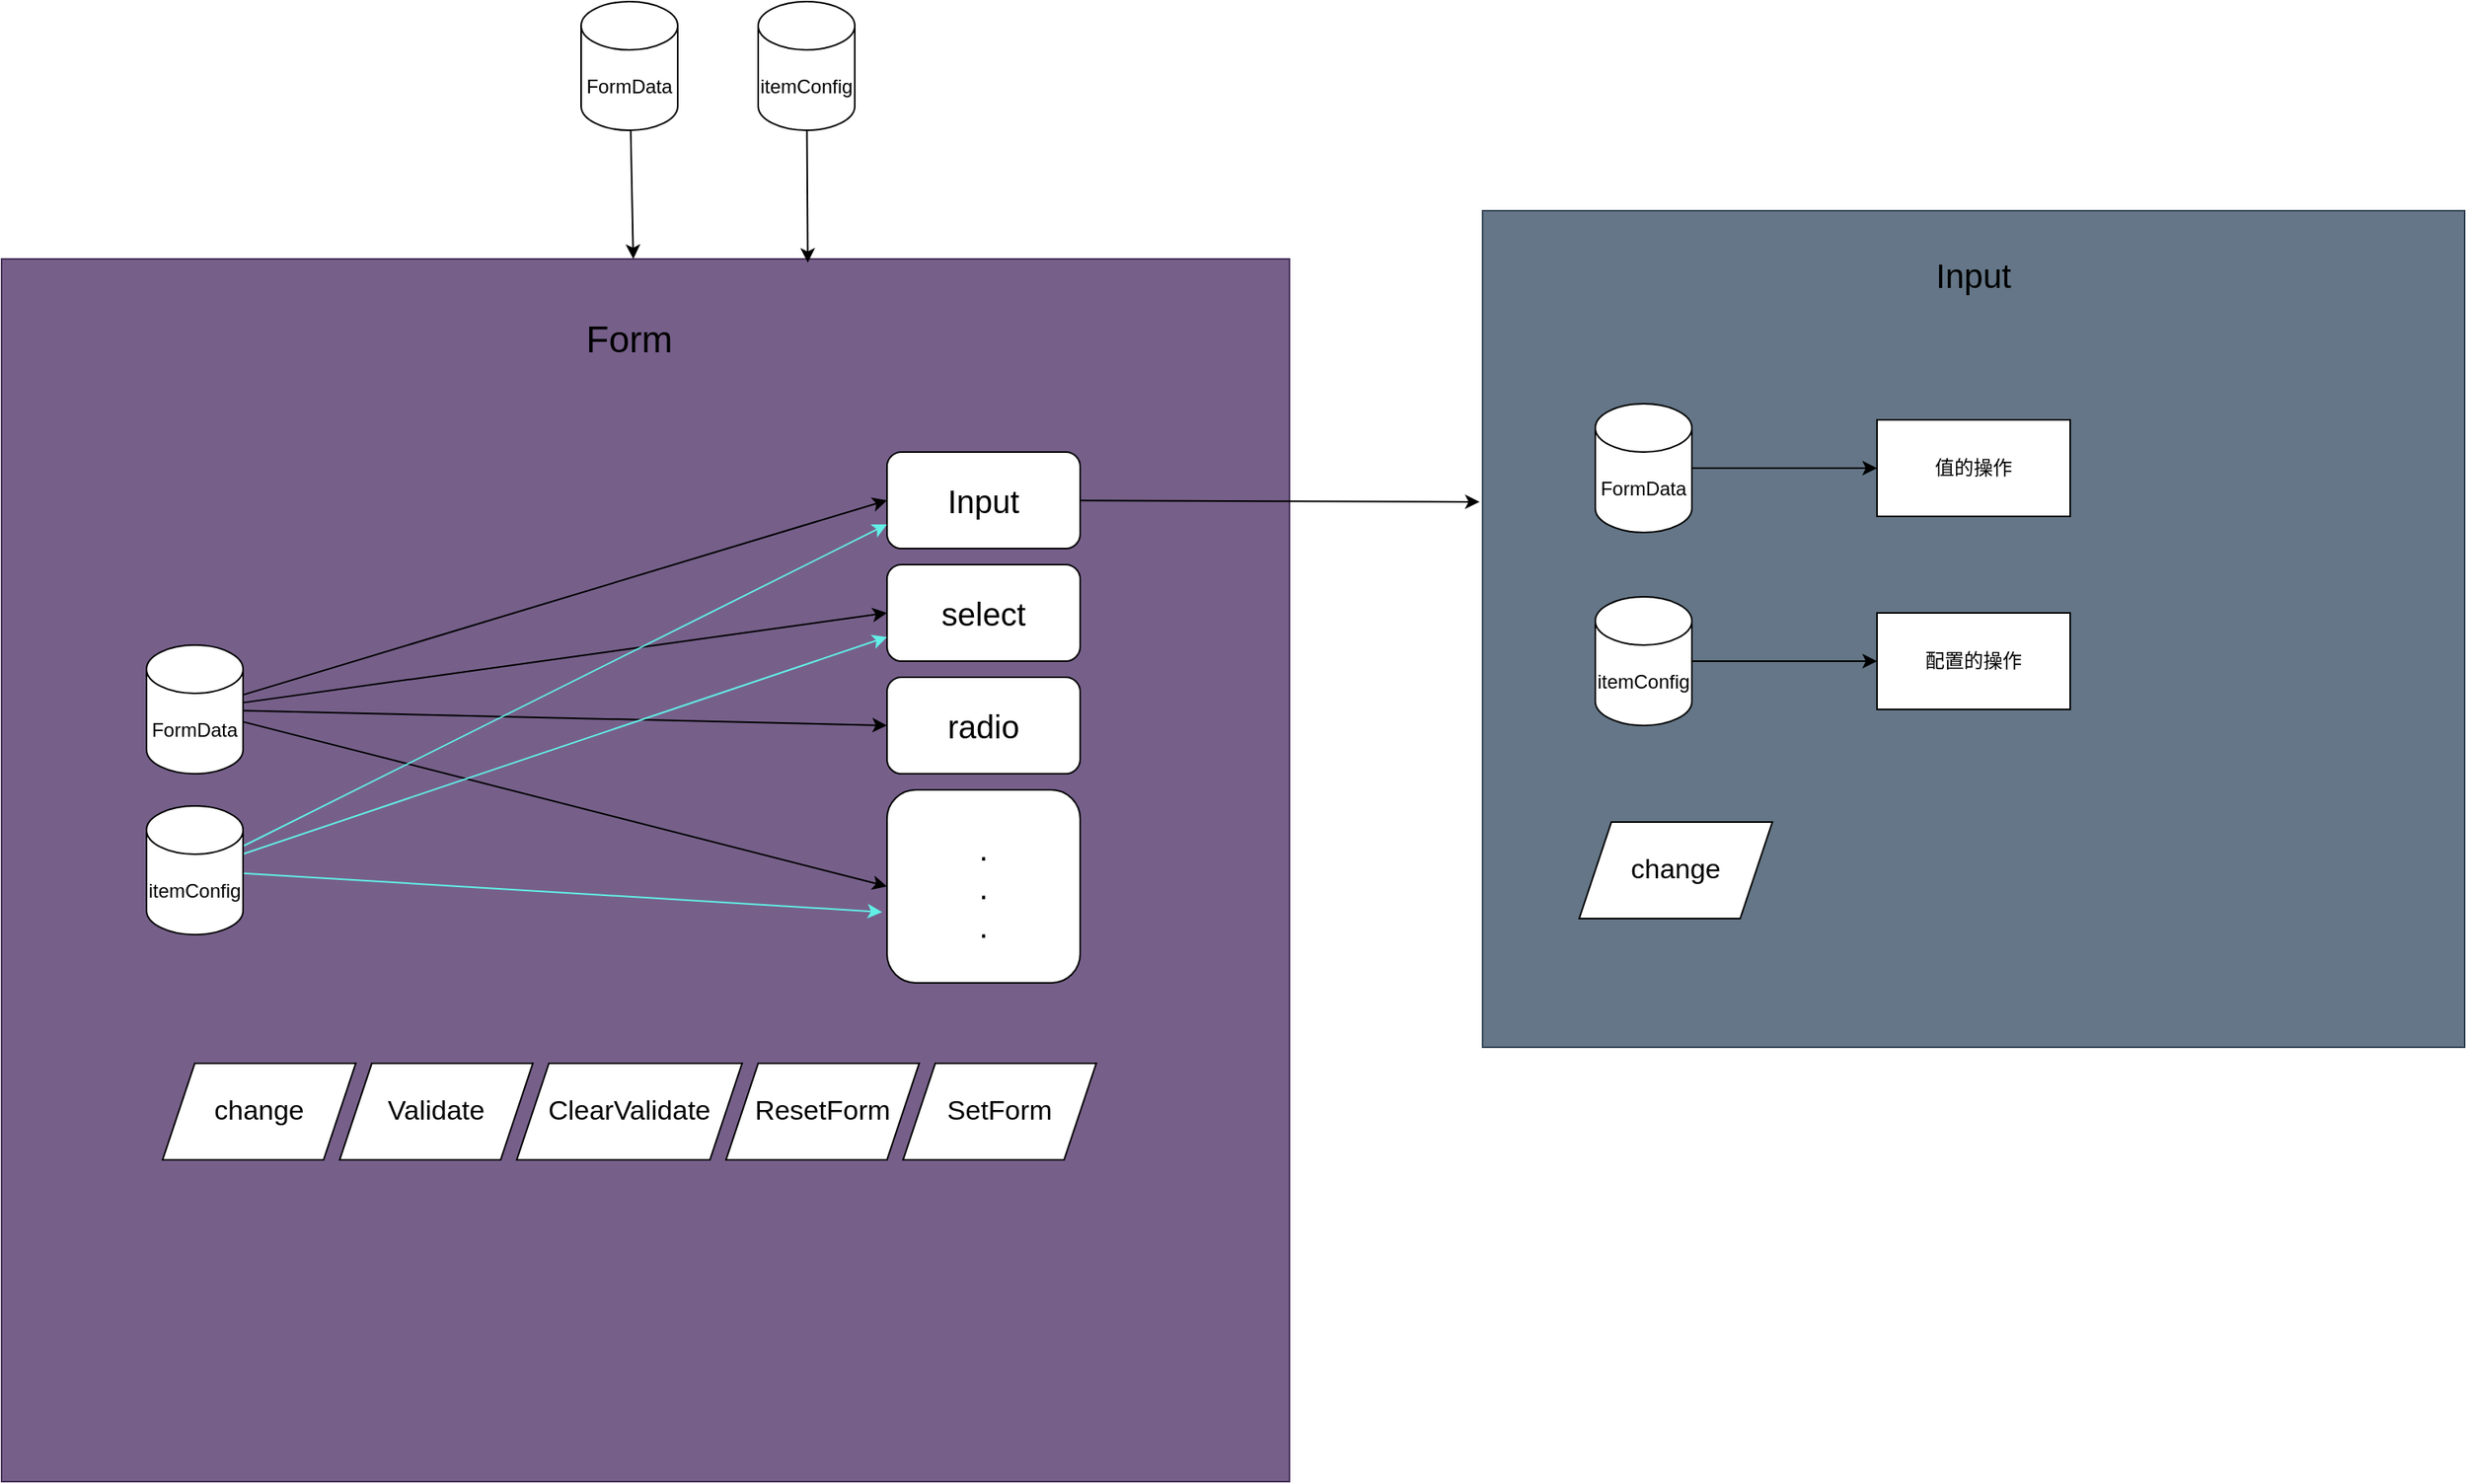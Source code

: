 <mxfile>
    <diagram id="lrm1NjbK6483Ms1hoKX5" name="第 1 页">
        <mxGraphModel dx="1449" dy="929" grid="1" gridSize="10" guides="1" tooltips="1" connect="1" arrows="1" fold="1" page="1" pageScale="1" pageWidth="1920" pageHeight="1200" background="none" math="0" shadow="0">
            <root>
                <mxCell id="0"/>
                <mxCell id="1" parent="0"/>
                <mxCell id="6" value="" style="rounded=0;whiteSpace=wrap;html=1;fillColor=#76608a;strokeColor=#432D57;fontColor=#ffffff;" vertex="1" parent="1">
                    <mxGeometry x="60" y="240" width="800" height="760" as="geometry"/>
                </mxCell>
                <mxCell id="7" value="&lt;font style=&quot;font-size: 23px&quot;&gt;Form&lt;/font&gt;" style="text;html=1;strokeColor=none;fillColor=none;align=center;verticalAlign=middle;whiteSpace=wrap;rounded=0;" vertex="1" parent="1">
                    <mxGeometry x="430" y="280" width="40" height="20" as="geometry"/>
                </mxCell>
                <mxCell id="11" style="edgeStyle=none;html=1;" edge="1" parent="1" source="10" target="6">
                    <mxGeometry relative="1" as="geometry"/>
                </mxCell>
                <mxCell id="10" value="FormData" style="shape=cylinder3;whiteSpace=wrap;html=1;boundedLbl=1;backgroundOutline=1;size=15;" vertex="1" parent="1">
                    <mxGeometry x="420" y="80" width="60" height="80" as="geometry"/>
                </mxCell>
                <mxCell id="28" style="edgeStyle=none;html=1;entryX=-0.003;entryY=0.348;entryDx=0;entryDy=0;entryPerimeter=0;" edge="1" parent="1" source="12" target="21">
                    <mxGeometry relative="1" as="geometry"/>
                </mxCell>
                <mxCell id="12" value="&lt;font style=&quot;font-size: 20px&quot;&gt;Input&lt;/font&gt;" style="rounded=1;whiteSpace=wrap;html=1;" vertex="1" parent="1">
                    <mxGeometry x="610" y="360" width="120" height="60" as="geometry"/>
                </mxCell>
                <mxCell id="13" value="&lt;font style=&quot;font-size: 20px&quot;&gt;select&lt;/font&gt;" style="rounded=1;whiteSpace=wrap;html=1;" vertex="1" parent="1">
                    <mxGeometry x="610" y="430" width="120" height="60" as="geometry"/>
                </mxCell>
                <mxCell id="14" value="&lt;font style=&quot;font-size: 20px&quot;&gt;radio&lt;/font&gt;" style="rounded=1;whiteSpace=wrap;html=1;" vertex="1" parent="1">
                    <mxGeometry x="610" y="500" width="120" height="60" as="geometry"/>
                </mxCell>
                <mxCell id="15" value="&lt;font style=&quot;font-size: 20px&quot;&gt;.&lt;br&gt;.&lt;br&gt;.&lt;br&gt;&lt;/font&gt;" style="rounded=1;whiteSpace=wrap;html=1;" vertex="1" parent="1">
                    <mxGeometry x="610" y="570" width="120" height="120" as="geometry"/>
                </mxCell>
                <mxCell id="17" style="edgeStyle=none;html=1;entryX=0;entryY=0.5;entryDx=0;entryDy=0;" edge="1" parent="1" source="16" target="12">
                    <mxGeometry relative="1" as="geometry"/>
                </mxCell>
                <mxCell id="18" style="edgeStyle=none;html=1;entryX=0;entryY=0.5;entryDx=0;entryDy=0;" edge="1" parent="1" source="16" target="13">
                    <mxGeometry relative="1" as="geometry"/>
                </mxCell>
                <mxCell id="19" style="edgeStyle=none;html=1;entryX=0;entryY=0.5;entryDx=0;entryDy=0;" edge="1" parent="1" source="16" target="14">
                    <mxGeometry relative="1" as="geometry"/>
                </mxCell>
                <mxCell id="20" style="edgeStyle=none;html=1;entryX=0;entryY=0.5;entryDx=0;entryDy=0;" edge="1" parent="1" source="16" target="15">
                    <mxGeometry relative="1" as="geometry"/>
                </mxCell>
                <mxCell id="16" value="FormData" style="shape=cylinder3;whiteSpace=wrap;html=1;boundedLbl=1;backgroundOutline=1;size=15;" vertex="1" parent="1">
                    <mxGeometry x="150" y="480" width="60" height="80" as="geometry"/>
                </mxCell>
                <mxCell id="21" value="" style="rounded=0;whiteSpace=wrap;html=1;fillColor=#647687;strokeColor=#314354;fontColor=#ffffff;" vertex="1" parent="1">
                    <mxGeometry x="980" y="210" width="610" height="520" as="geometry"/>
                </mxCell>
                <mxCell id="23" value="&lt;font style=&quot;font-size: 17px&quot;&gt;change&lt;/font&gt;" style="shape=parallelogram;perimeter=parallelogramPerimeter;whiteSpace=wrap;html=1;fixedSize=1;" vertex="1" parent="1">
                    <mxGeometry x="160" y="740" width="120" height="60" as="geometry"/>
                </mxCell>
                <mxCell id="24" value="&lt;font style=&quot;font-size: 17px&quot;&gt;Validate&lt;/font&gt;" style="shape=parallelogram;perimeter=parallelogramPerimeter;whiteSpace=wrap;html=1;fixedSize=1;" vertex="1" parent="1">
                    <mxGeometry x="270" y="740" width="120" height="60" as="geometry"/>
                </mxCell>
                <mxCell id="25" value="&lt;font style=&quot;font-size: 17px&quot;&gt;ClearValidate&lt;/font&gt;" style="shape=parallelogram;perimeter=parallelogramPerimeter;whiteSpace=wrap;html=1;fixedSize=1;" vertex="1" parent="1">
                    <mxGeometry x="380" y="740" width="140" height="60" as="geometry"/>
                </mxCell>
                <mxCell id="26" value="&lt;font style=&quot;font-size: 17px&quot;&gt;ResetForm&lt;/font&gt;" style="shape=parallelogram;perimeter=parallelogramPerimeter;whiteSpace=wrap;html=1;fixedSize=1;" vertex="1" parent="1">
                    <mxGeometry x="510" y="740" width="120" height="60" as="geometry"/>
                </mxCell>
                <mxCell id="27" value="&lt;font style=&quot;font-size: 17px&quot;&gt;SetForm&lt;/font&gt;" style="shape=parallelogram;perimeter=parallelogramPerimeter;whiteSpace=wrap;html=1;fixedSize=1;" vertex="1" parent="1">
                    <mxGeometry x="620" y="740" width="120" height="60" as="geometry"/>
                </mxCell>
                <mxCell id="29" value="&lt;font style=&quot;font-size: 21px&quot;&gt;Input&lt;/font&gt;" style="text;html=1;strokeColor=none;fillColor=none;align=center;verticalAlign=middle;whiteSpace=wrap;rounded=0;strokeWidth=8;" vertex="1" parent="1">
                    <mxGeometry x="1265" y="240" width="40" height="20" as="geometry"/>
                </mxCell>
                <mxCell id="36" style="edgeStyle=none;html=1;entryX=0;entryY=0.5;entryDx=0;entryDy=0;" edge="1" parent="1" source="30" target="35">
                    <mxGeometry relative="1" as="geometry"/>
                </mxCell>
                <mxCell id="30" value="FormData" style="shape=cylinder3;whiteSpace=wrap;html=1;boundedLbl=1;backgroundOutline=1;size=15;" vertex="1" parent="1">
                    <mxGeometry x="1050" y="330" width="60" height="80" as="geometry"/>
                </mxCell>
                <mxCell id="38" style="edgeStyle=none;html=1;entryX=0;entryY=0.5;entryDx=0;entryDy=0;" edge="1" parent="1" source="31" target="37">
                    <mxGeometry relative="1" as="geometry"/>
                </mxCell>
                <mxCell id="31" value="itemConfig" style="shape=cylinder3;whiteSpace=wrap;html=1;boundedLbl=1;backgroundOutline=1;size=15;" vertex="1" parent="1">
                    <mxGeometry x="1050" y="450" width="60" height="80" as="geometry"/>
                </mxCell>
                <mxCell id="32" value="&lt;font style=&quot;font-size: 17px&quot;&gt;change&lt;/font&gt;" style="shape=parallelogram;perimeter=parallelogramPerimeter;whiteSpace=wrap;html=1;fixedSize=1;" vertex="1" parent="1">
                    <mxGeometry x="1040" y="590" width="120" height="60" as="geometry"/>
                </mxCell>
                <mxCell id="35" value="值的操作" style="rounded=0;whiteSpace=wrap;html=1;strokeWidth=1;" vertex="1" parent="1">
                    <mxGeometry x="1225" y="340" width="120" height="60" as="geometry"/>
                </mxCell>
                <mxCell id="37" value="配置的操作" style="rounded=0;whiteSpace=wrap;html=1;strokeWidth=1;" vertex="1" parent="1">
                    <mxGeometry x="1225" y="460" width="120" height="60" as="geometry"/>
                </mxCell>
                <mxCell id="40" style="edgeStyle=none;html=1;entryX=0.626;entryY=0.003;entryDx=0;entryDy=0;entryPerimeter=0;" edge="1" parent="1" source="39" target="6">
                    <mxGeometry relative="1" as="geometry"/>
                </mxCell>
                <mxCell id="39" value="itemConfig" style="shape=cylinder3;whiteSpace=wrap;html=1;boundedLbl=1;backgroundOutline=1;size=15;" vertex="1" parent="1">
                    <mxGeometry x="530" y="80" width="60" height="80" as="geometry"/>
                </mxCell>
                <mxCell id="42" style="edgeStyle=none;html=1;entryX=0;entryY=0.75;entryDx=0;entryDy=0;strokeColor=#62F0E7;" edge="1" parent="1" source="41" target="12">
                    <mxGeometry relative="1" as="geometry"/>
                </mxCell>
                <mxCell id="43" style="edgeStyle=none;html=1;entryX=0;entryY=0.75;entryDx=0;entryDy=0;strokeColor=#62F0E7;" edge="1" parent="1" source="41" target="13">
                    <mxGeometry relative="1" as="geometry"/>
                </mxCell>
                <mxCell id="44" style="edgeStyle=none;html=1;entryX=-0.025;entryY=0.633;entryDx=0;entryDy=0;entryPerimeter=0;strokeColor=#62F0E7;" edge="1" parent="1" source="41" target="15">
                    <mxGeometry relative="1" as="geometry"/>
                </mxCell>
                <mxCell id="41" value="itemConfig" style="shape=cylinder3;whiteSpace=wrap;html=1;boundedLbl=1;backgroundOutline=1;size=15;" vertex="1" parent="1">
                    <mxGeometry x="150" y="580" width="60" height="80" as="geometry"/>
                </mxCell>
            </root>
        </mxGraphModel>
    </diagram>
</mxfile>